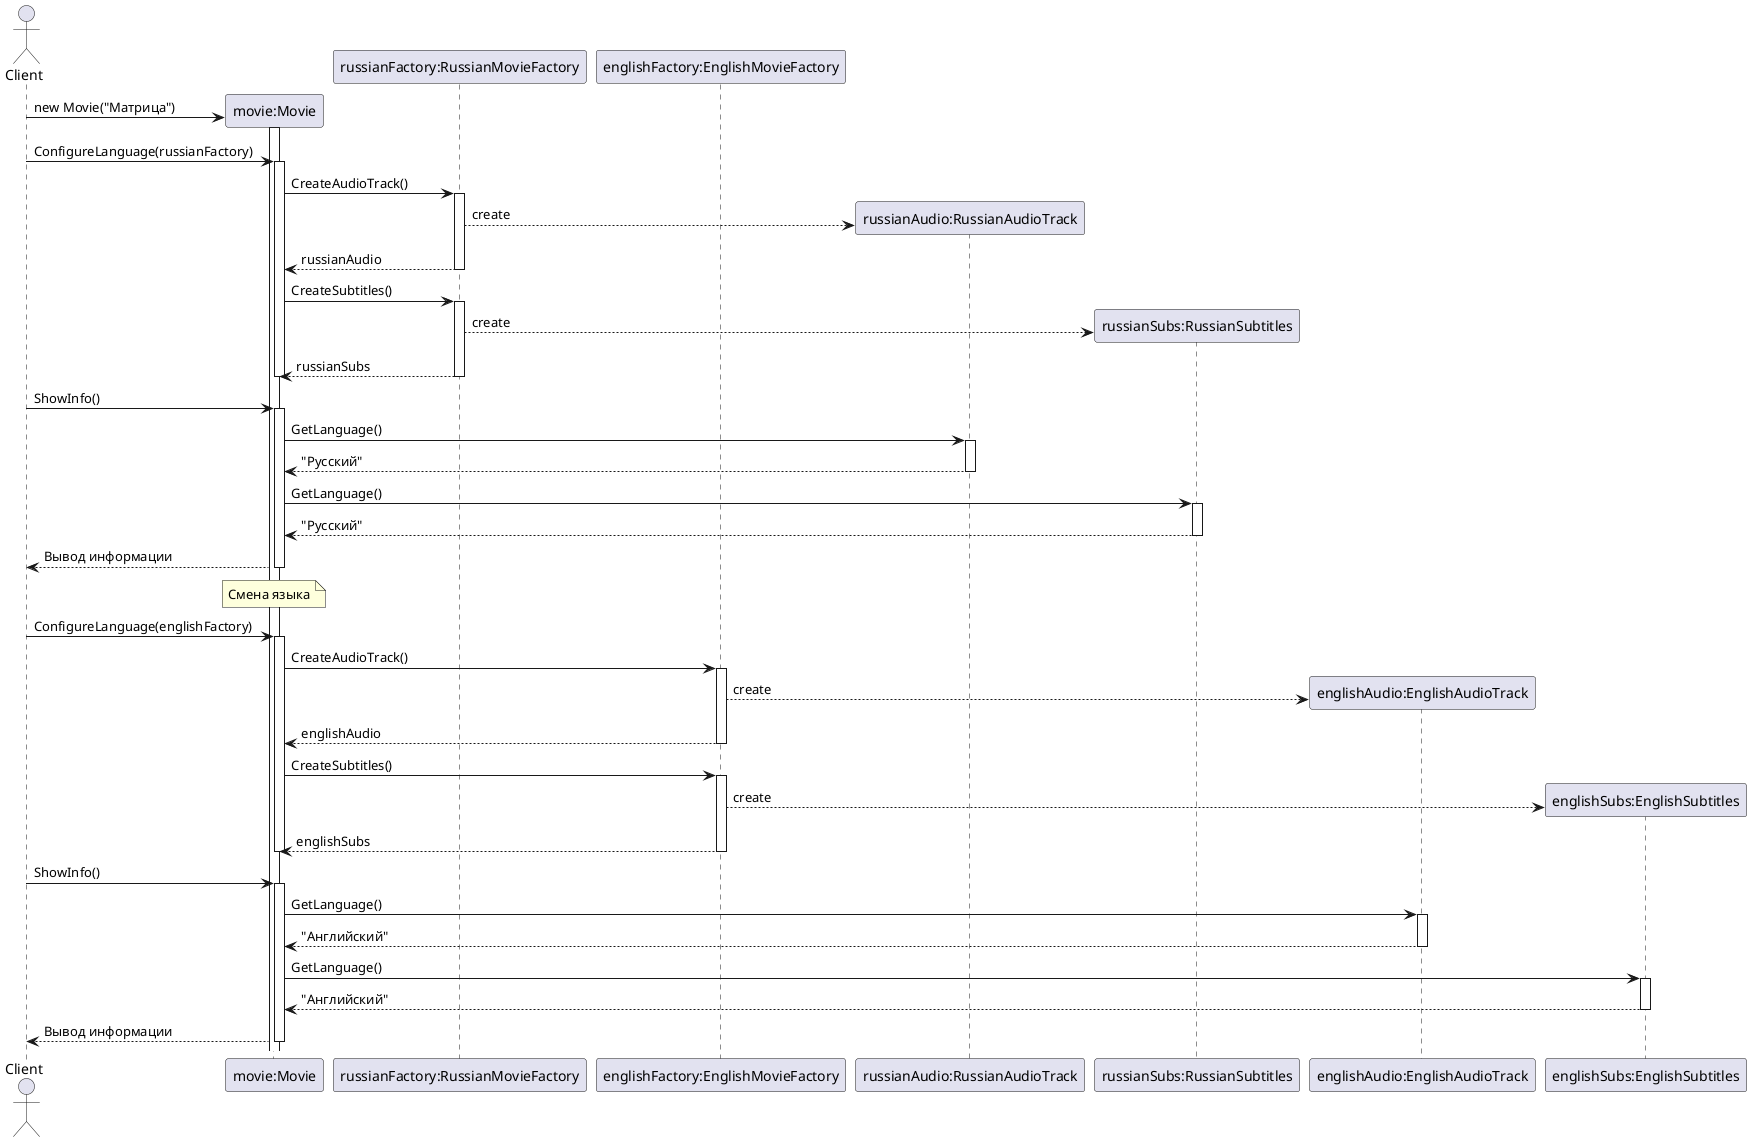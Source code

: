 @startuml
actor Client
participant "movie:Movie" as Movie
participant "russianFactory:RussianMovieFactory" as RussianFactory
participant "englishFactory:EnglishMovieFactory" as EnglishFactory
participant "russianAudio:RussianAudioTrack" as RussianAudio
participant "russianSubs:RussianSubtitles" as RussianSubs
participant "englishAudio:EnglishAudioTrack" as EnglishAudio
participant "englishSubs:EnglishSubtitles" as EnglishSubs

Client -> Movie **: new Movie("Матрица")
activate Movie

Client -> Movie: ConfigureLanguage(russianFactory)
activate Movie
Movie -> RussianFactory: CreateAudioTrack()
activate RussianFactory
RussianFactory --> RussianAudio **: create
RussianFactory --> Movie: russianAudio
deactivate RussianFactory

Movie -> RussianFactory: CreateSubtitles()
activate RussianFactory
RussianFactory --> RussianSubs **: create
RussianFactory --> Movie: russianSubs
deactivate RussianFactory
deactivate Movie

Client -> Movie: ShowInfo()
activate Movie
Movie -> RussianAudio: GetLanguage()
activate RussianAudio
RussianAudio --> Movie: "Русский"
deactivate RussianAudio

Movie -> RussianSubs: GetLanguage()
activate RussianSubs
RussianSubs --> Movie: "Русский"
deactivate RussianSubs
Movie --> Client: Вывод информации
deactivate Movie

note over Movie: Смена языка

Client -> Movie: ConfigureLanguage(englishFactory)
activate Movie
Movie -> EnglishFactory: CreateAudioTrack()
activate EnglishFactory
EnglishFactory --> EnglishAudio **: create
EnglishFactory --> Movie: englishAudio
deactivate EnglishFactory

Movie -> EnglishFactory: CreateSubtitles()
activate EnglishFactory
EnglishFactory --> EnglishSubs **: create
EnglishFactory --> Movie: englishSubs
deactivate EnglishFactory
deactivate Movie

Client -> Movie: ShowInfo()
activate Movie
Movie -> EnglishAudio: GetLanguage()
activate EnglishAudio
EnglishAudio --> Movie: "Английский"
deactivate EnglishAudio

Movie -> EnglishSubs: GetLanguage()
activate EnglishSubs
EnglishSubs --> Movie: "Английский"
deactivate EnglishSubs
Movie --> Client: Вывод информации
deactivate Movie

@enduml